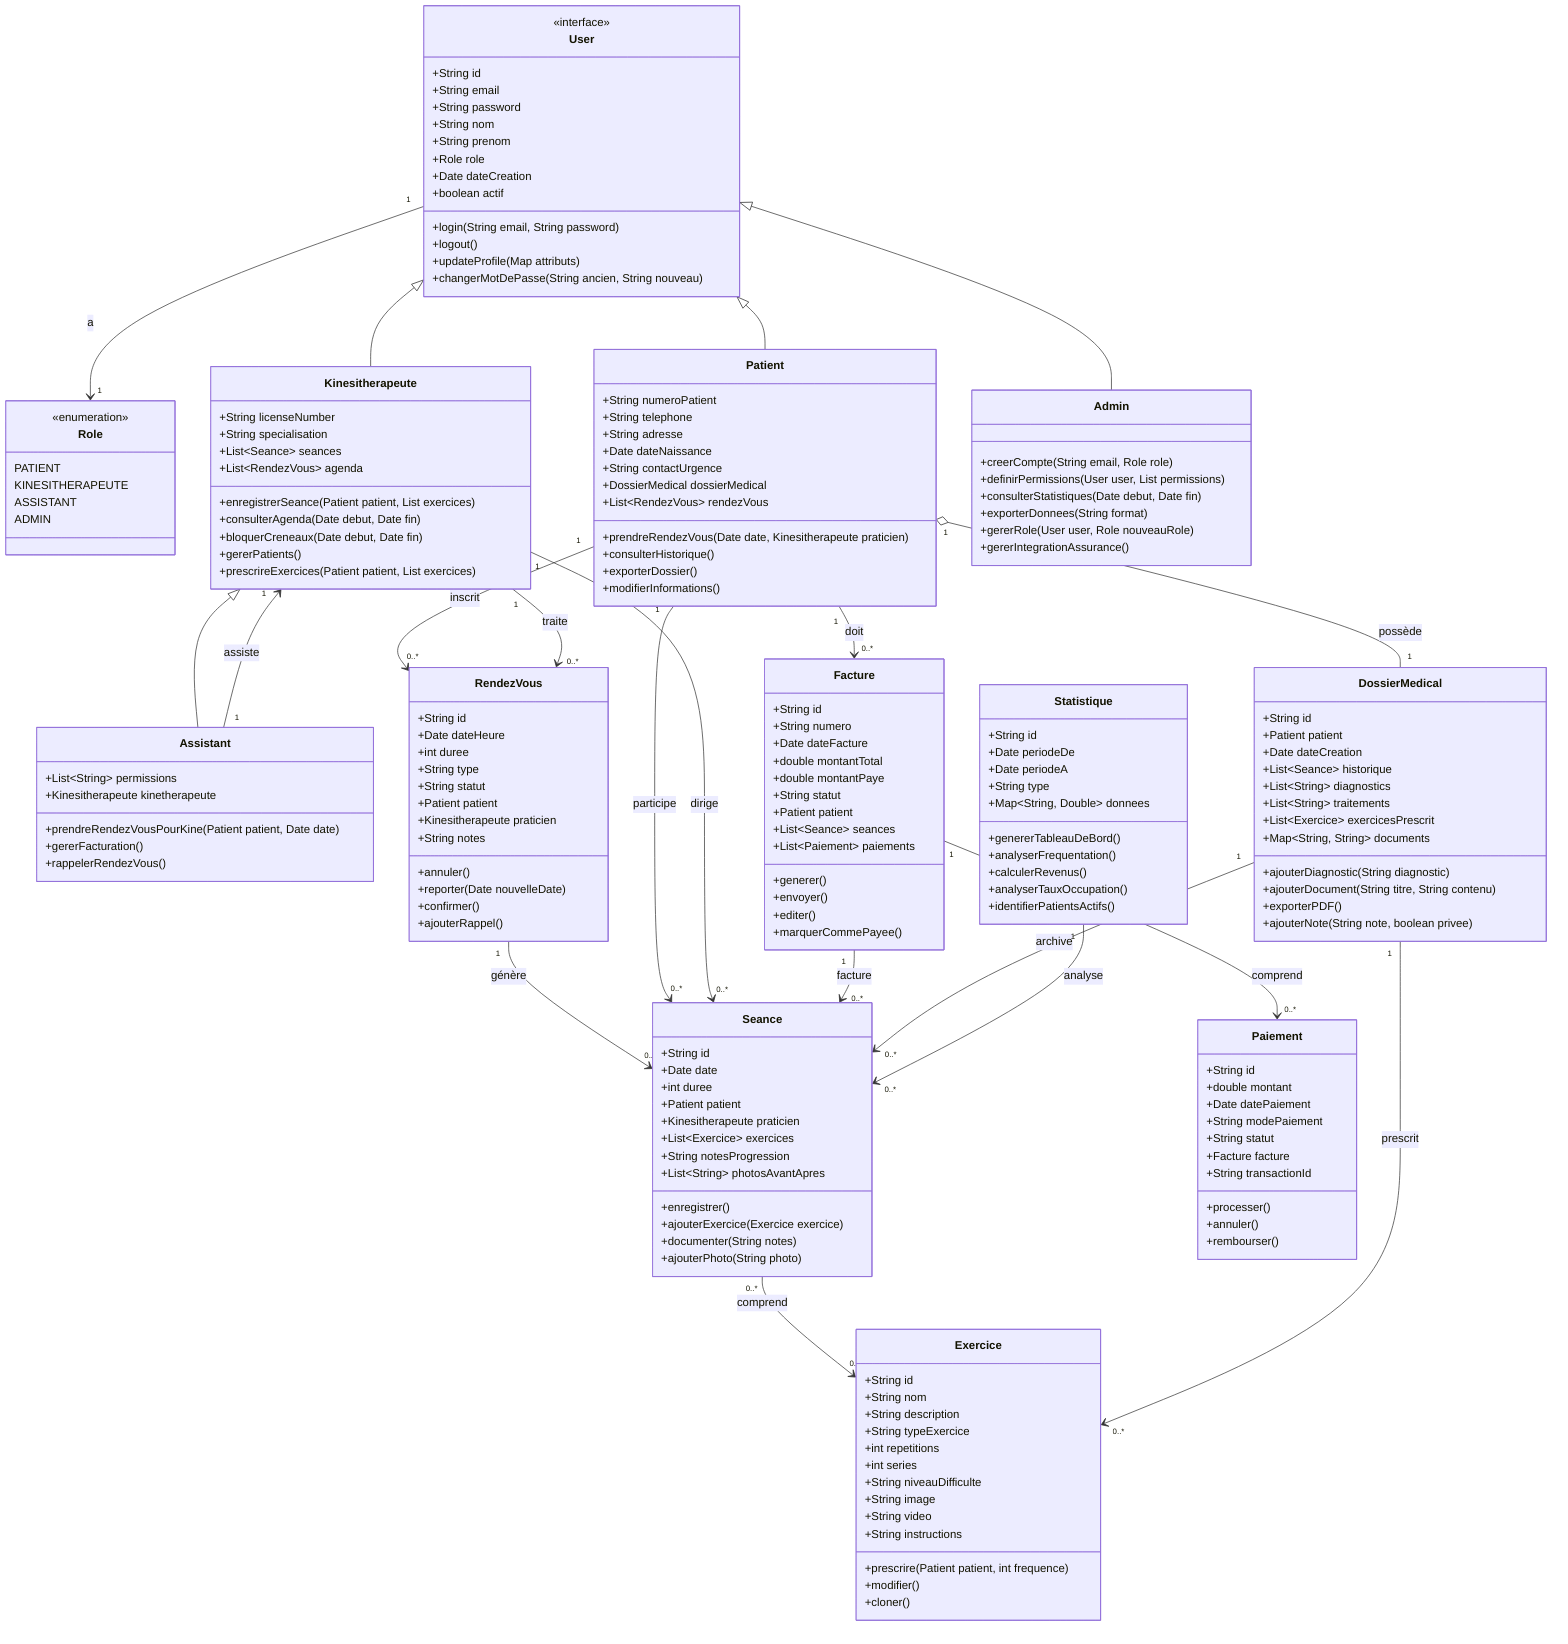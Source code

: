 classDiagram
    %% Enum for roles
    class Role {
        <<enumeration>>
        PATIENT
        KINESITHERAPEUTE
        ASSISTANT
        ADMIN
    }
    
    %% Base User class/interface
    class User {
        <<interface>>
        +String id
        +String email
        +String password
        +String nom
        +String prenom
        +Role role
        +Date dateCreation
        +boolean actif
        +login(String email, String password)
        +logout()
        +updateProfile(Map attributs)
        +changerMotDePasse(String ancien, String nouveau)
    }
    
    %% Patient class
    class Patient {
        +String numeroPatient
        +String telephone
        +String adresse
        +Date dateNaissance
        +String contactUrgence
        +DossierMedical dossierMedical
        +List~RendezVous~ rendezVous
        +prendreRendezVous(Date date, Kinesitherapeute praticien)
        +consulterHistorique()
        +exporterDossier()
        +modifierInformations()
    }
    
    %% Kinesitherapeute class
    class Kinesitherapeute {
        +String licenseNumber
        +String specialisation
        +List~Seance~ seances
        +List~RendezVous~ agenda
        +enregistrerSeance(Patient patient, List exercices)
        +consulterAgenda(Date debut, Date fin)
        +bloquerCreneaux(Date debut, Date fin)
        +gererPatients()
        +prescrireExercices(Patient patient, List exercices)
    }
    
    %% Assistant class
    class Assistant {
        +List~String~ permissions
        +Kinesitherapeute kinetherapeute
        +prendreRendezVousPourKine(Patient patient, Date date)
        +gererFacturation()
        +rappelerRendezVous()
    }
    
    %% Admin class
    class Admin {
        +creerCompte(String email, Role role)
        +definirPermissions(User user, List permissions)
        +consulterStatistiques(Date debut, Date fin)
        +exporterDonnees(String format)
        +gererRole(User user, Role nouveauRole)
        +gererIntegrationAssurance()
    }
    
    %% RendezVous class
    class RendezVous {
        +String id
        +Date dateHeure
        +int duree
        +String type
        +String statut
        +Patient patient
        +Kinesitherapeute praticien
        +String notes
        +annuler()
        +reporter(Date nouvelleDate)
        +confirmer()
        +ajouterRappel()
    }
    
    %% Seance class
    class Seance {
        +String id
        +Date date
        +int duree
        +Patient patient
        +Kinesitherapeute praticien
        +List~Exercice~ exercices
        +String notesProgression
        +List~String~ photosAvantApres
        +enregistrer()
        +ajouterExercice(Exercice exercice)
        +documenter(String notes)
        +ajouterPhoto(String photo)
    }
    
    %% Paiement class
    class Paiement {
        +String id
        +double montant
        +Date datePaiement
        +String modePaiement
        +String statut
        +Facture facture
        +String transactionId
        +processer()
        +annuler()
        +rembourser()
    }
    
    %% Facture class
    class Facture {
        +String id
        +String numero
        +Date dateFacture
        +double montantTotal
        +double montantPaye
        +String statut
        +Patient patient
        +List~Seance~ seances
        +List~Paiement~ paiements
        +generer()
        +envoyer()
        +editer()
        +marquerCommePayee()
    }
    
    %% Statistique class
    class Statistique {
        +String id
        +Date periodeDe
        +Date periodeA
        +String type
        +Map~String, Double~ donnees
        +genererTableauDeBord()
        +analyserFrequentation()
        +calculerRevenus()
        +analyserTauxOccupation()
        +identifierPatientsActifs()
    }
    
    %% DossierMedical class
    class DossierMedical {
        +String id
        +Patient patient
        +Date dateCreation
        +List~Seance~ historique
        +List~String~ diagnostics
        +List~String~ traitements
        +List~Exercice~ exercicesPrescrit
        +Map~String, String~ documents
        +ajouterDiagnostic(String diagnostic)
        +ajouterDocument(String titre, String contenu)
        +exporterPDF()
        +ajouterNote(String note, boolean privee)
    }
    
    %% Exercice class
    class Exercice {
        +String id
        +String nom
        +String description
        +String typeExercice
        +int repetitions
        +int series
        +String niveauDifficulte
        +String image
        +String video
        +String instructions
        +prescrire(Patient patient, int frequence)
        +modifier()
        +cloner()
    }
    
    %% Relationships
    User <|-- Patient
    User <|-- Kinesitherapeute
    User <|-- Admin
    Kinesitherapeute <|-- Assistant
    
    Patient "1" --> "0..*" RendezVous : inscrit
    Kinesitherapeute "1" --> "0..*" RendezVous : traite
    RendezVous "1" --> "0..1" Seance : génère
    
    Patient "1" --> "0..*" Seance : participe
    Kinesitherapeute "1" --> "0..*" Seance : dirige
    Seance "0..*" --> "0..*" Exercice : comprend
    
    Facture "1" --> "0..*" Paiement : comprend
    Patient "1" --> "0..*" Facture : doit
    Facture "1" --> "0..*" Seance : facture
    
    Patient "1" o-- "1" DossierMedical : possède
    DossierMedical "1" --> "0..*" Exercice : prescrit
    DossierMedical "1" --> "0..*" Seance : archive
    
    Statistique "1" --> "0..*" Seance : analyse
    
    %% Role enum association
    User "1" --> "1" Role : a
    
    %% Additional relationships
    Assistant "1" --> "1" Kinesitherapeute : assiste